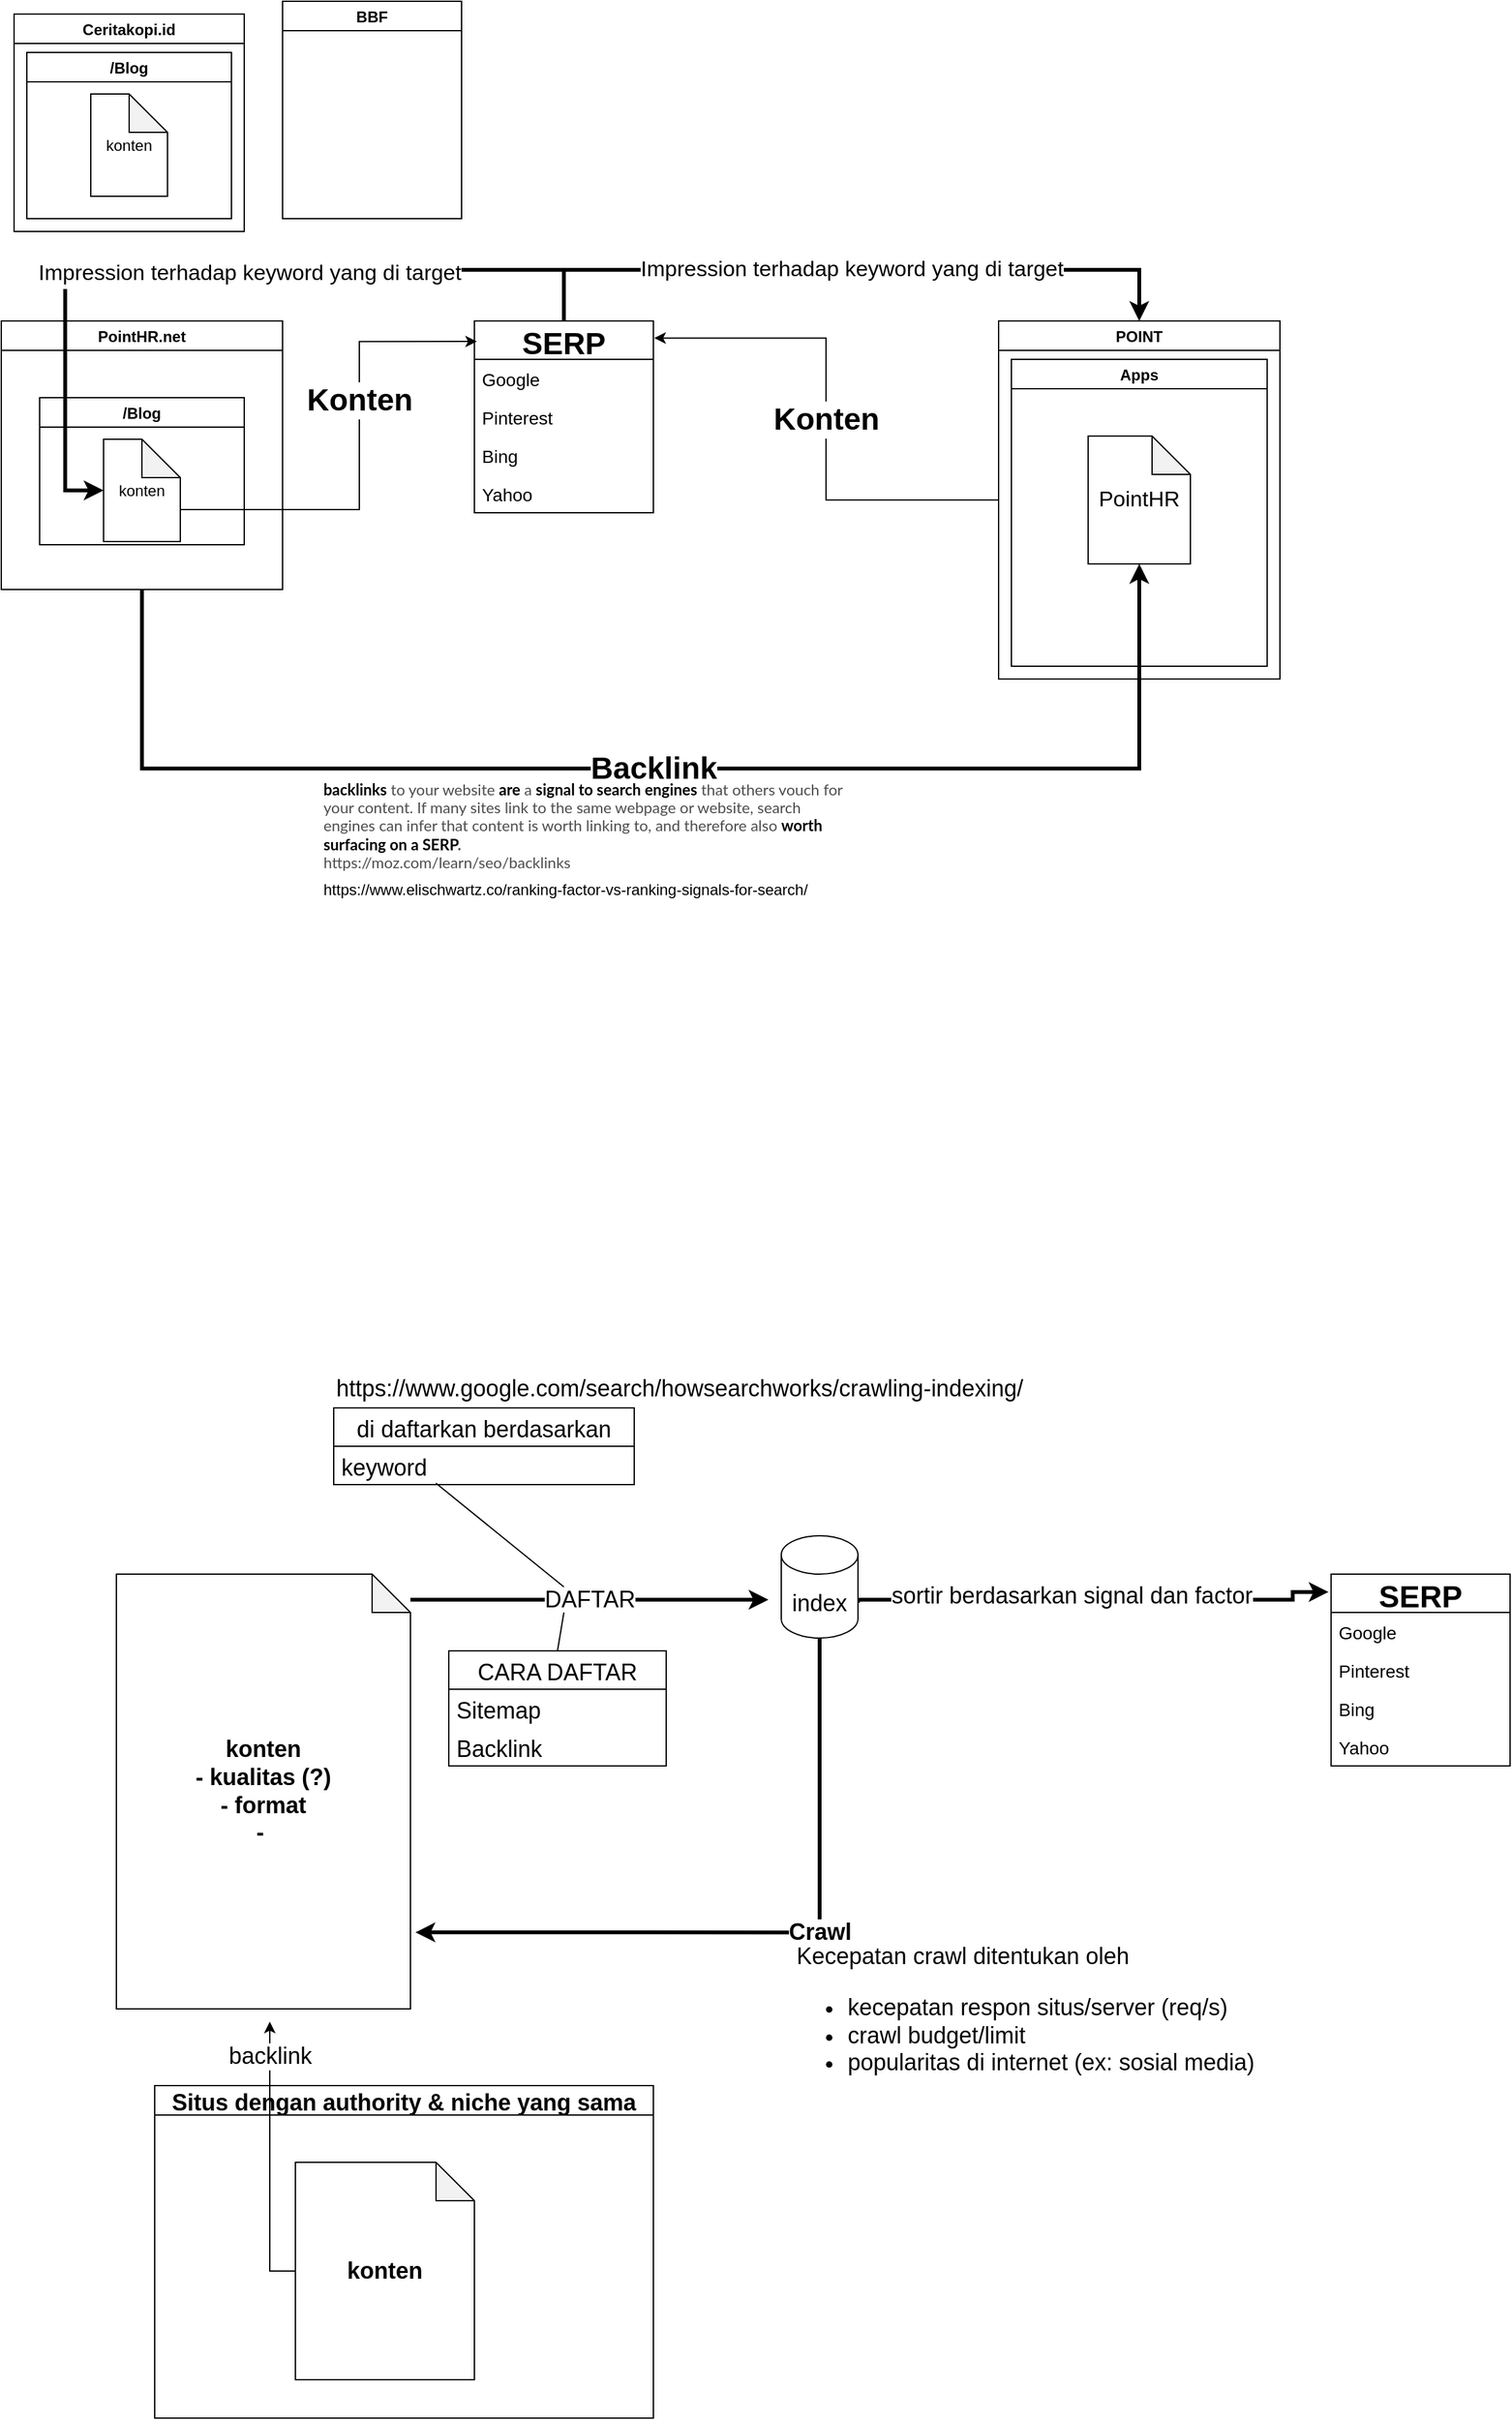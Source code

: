 <mxfile version="15.5.5" type="github">
  <diagram id="UpQXV0bkHhJ45pT5pMi0" name="Page-1">
    <mxGraphModel dx="2200" dy="2046" grid="1" gridSize="10" guides="1" tooltips="1" connect="1" arrows="1" fold="1" page="1" pageScale="1" pageWidth="1654" pageHeight="1169" math="0" shadow="0">
      <root>
        <mxCell id="0" />
        <mxCell id="1" parent="0" />
        <mxCell id="VMYl_dWGH_x-drsQ9dHv-32" value="&lt;font style=&quot;font-size: 24px&quot;&gt;&lt;b&gt;Backlink&lt;/b&gt;&lt;/font&gt;" style="edgeStyle=orthogonalEdgeStyle;rounded=0;orthogonalLoop=1;jettySize=auto;html=1;fontSize=17;entryX=0.5;entryY=1;entryDx=0;entryDy=0;entryPerimeter=0;strokeWidth=3;" parent="1" source="VMYl_dWGH_x-drsQ9dHv-3" target="VMYl_dWGH_x-drsQ9dHv-30" edge="1">
          <mxGeometry relative="1" as="geometry">
            <mxPoint x="1029" y="-460" as="targetPoint" />
            <Array as="points">
              <mxPoint x="420" y="-390" />
              <mxPoint x="1200" y="-390" />
            </Array>
          </mxGeometry>
        </mxCell>
        <mxCell id="VMYl_dWGH_x-drsQ9dHv-3" value="PointHR.net" style="swimlane;" parent="1" vertex="1">
          <mxGeometry x="310" y="-740" width="220" height="210" as="geometry">
            <mxRectangle x="60" y="230" width="80" height="23" as="alternateBounds" />
          </mxGeometry>
        </mxCell>
        <mxCell id="VMYl_dWGH_x-drsQ9dHv-5" value="/Blog" style="swimlane;" parent="VMYl_dWGH_x-drsQ9dHv-3" vertex="1">
          <mxGeometry x="30" y="60" width="160" height="115" as="geometry">
            <mxRectangle x="30" y="60" width="60" height="23" as="alternateBounds" />
          </mxGeometry>
        </mxCell>
        <mxCell id="VMYl_dWGH_x-drsQ9dHv-35" value="konten" style="shape=note;whiteSpace=wrap;html=1;backgroundOutline=1;darkOpacity=0.05;fontSize=12;fontColor=#000000;align=center;" parent="VMYl_dWGH_x-drsQ9dHv-5" vertex="1">
          <mxGeometry x="50" y="32.5" width="60" height="80" as="geometry" />
        </mxCell>
        <mxCell id="VMYl_dWGH_x-drsQ9dHv-21" value="&lt;font style=&quot;font-size: 17px&quot;&gt;Impression terhadap keyword yang di target&lt;/font&gt;" style="edgeStyle=orthogonalEdgeStyle;rounded=0;orthogonalLoop=1;jettySize=auto;html=1;entryX=0;entryY=0.5;entryDx=0;entryDy=0;entryPerimeter=0;fontSize=24;strokeWidth=3;" parent="1" source="VMYl_dWGH_x-drsQ9dHv-13" target="VMYl_dWGH_x-drsQ9dHv-35" edge="1">
          <mxGeometry x="-0.094" relative="1" as="geometry">
            <Array as="points">
              <mxPoint x="750" y="-780" />
              <mxPoint x="360" y="-780" />
              <mxPoint x="360" y="-607" />
            </Array>
            <mxPoint as="offset" />
          </mxGeometry>
        </mxCell>
        <mxCell id="VMYl_dWGH_x-drsQ9dHv-38" value="&lt;span style=&quot;font-size: 17px&quot;&gt;Impression terhadap keyword yang di target&lt;/span&gt;" style="edgeStyle=orthogonalEdgeStyle;rounded=0;orthogonalLoop=1;jettySize=auto;html=1;entryX=0.5;entryY=0;entryDx=0;entryDy=0;fontSize=12;fontColor=#000000;strokeWidth=3;" parent="1" source="VMYl_dWGH_x-drsQ9dHv-13" target="VMYl_dWGH_x-drsQ9dHv-27" edge="1">
          <mxGeometry relative="1" as="geometry">
            <Array as="points">
              <mxPoint x="750" y="-780" />
              <mxPoint x="1200" y="-780" />
            </Array>
          </mxGeometry>
        </mxCell>
        <mxCell id="VMYl_dWGH_x-drsQ9dHv-13" value="SERP" style="swimlane;fontStyle=1;childLayout=stackLayout;horizontal=1;startSize=30;horizontalStack=0;resizeParent=1;resizeParentMax=0;resizeLast=0;collapsible=1;marginBottom=0;fontSize=24;" parent="1" vertex="1">
          <mxGeometry x="680" y="-740" width="140" height="150" as="geometry">
            <mxRectangle x="430" y="230" width="100" height="30" as="alternateBounds" />
          </mxGeometry>
        </mxCell>
        <mxCell id="VMYl_dWGH_x-drsQ9dHv-14" value="Google" style="text;strokeColor=none;fillColor=none;align=left;verticalAlign=middle;spacingLeft=4;spacingRight=4;overflow=hidden;points=[[0,0.5],[1,0.5]];portConstraint=eastwest;rotatable=0;fontSize=14;" parent="VMYl_dWGH_x-drsQ9dHv-13" vertex="1">
          <mxGeometry y="30" width="140" height="30" as="geometry" />
        </mxCell>
        <mxCell id="VMYl_dWGH_x-drsQ9dHv-15" value="Pinterest" style="text;strokeColor=none;fillColor=none;align=left;verticalAlign=middle;spacingLeft=4;spacingRight=4;overflow=hidden;points=[[0,0.5],[1,0.5]];portConstraint=eastwest;rotatable=0;fontSize=14;" parent="VMYl_dWGH_x-drsQ9dHv-13" vertex="1">
          <mxGeometry y="60" width="140" height="30" as="geometry" />
        </mxCell>
        <mxCell id="VMYl_dWGH_x-drsQ9dHv-17" value="Bing" style="text;strokeColor=none;fillColor=none;align=left;verticalAlign=middle;spacingLeft=4;spacingRight=4;overflow=hidden;points=[[0,0.5],[1,0.5]];portConstraint=eastwest;rotatable=0;fontSize=14;" parent="VMYl_dWGH_x-drsQ9dHv-13" vertex="1">
          <mxGeometry y="90" width="140" height="30" as="geometry" />
        </mxCell>
        <mxCell id="VMYl_dWGH_x-drsQ9dHv-18" value="Yahoo" style="text;strokeColor=none;fillColor=none;align=left;verticalAlign=middle;spacingLeft=4;spacingRight=4;overflow=hidden;points=[[0,0.5],[1,0.5]];portConstraint=eastwest;rotatable=0;fontSize=14;" parent="VMYl_dWGH_x-drsQ9dHv-13" vertex="1">
          <mxGeometry y="120" width="140" height="30" as="geometry" />
        </mxCell>
        <mxCell id="VMYl_dWGH_x-drsQ9dHv-20" value="&lt;b&gt;Konten&lt;/b&gt;" style="edgeStyle=orthogonalEdgeStyle;rounded=0;orthogonalLoop=1;jettySize=auto;html=1;entryX=0.014;entryY=0.107;entryDx=0;entryDy=0;entryPerimeter=0;fontSize=24;exitX=0;exitY=0;exitDx=60;exitDy=55;exitPerimeter=0;" parent="1" source="VMYl_dWGH_x-drsQ9dHv-35" target="VMYl_dWGH_x-drsQ9dHv-13" edge="1">
          <mxGeometry x="0.242" relative="1" as="geometry">
            <Array as="points">
              <mxPoint x="590" y="-592" />
              <mxPoint x="590" y="-724" />
            </Array>
            <mxPoint as="offset" />
          </mxGeometry>
        </mxCell>
        <mxCell id="VMYl_dWGH_x-drsQ9dHv-36" value="&lt;b style=&quot;font-size: 24px&quot;&gt;Konten&lt;/b&gt;" style="edgeStyle=orthogonalEdgeStyle;rounded=0;orthogonalLoop=1;jettySize=auto;html=1;entryX=1.005;entryY=0.089;entryDx=0;entryDy=0;fontSize=12;fontColor=#000000;entryPerimeter=0;" parent="1" source="VMYl_dWGH_x-drsQ9dHv-27" target="VMYl_dWGH_x-drsQ9dHv-13" edge="1">
          <mxGeometry relative="1" as="geometry" />
        </mxCell>
        <mxCell id="VMYl_dWGH_x-drsQ9dHv-27" value="POINT" style="swimlane;" parent="1" vertex="1">
          <mxGeometry x="1090" y="-740" width="220" height="280" as="geometry">
            <mxRectangle x="650" y="230" width="80" height="23" as="alternateBounds" />
          </mxGeometry>
        </mxCell>
        <mxCell id="VMYl_dWGH_x-drsQ9dHv-29" value="Apps" style="swimlane;startSize=23;" parent="VMYl_dWGH_x-drsQ9dHv-27" vertex="1">
          <mxGeometry x="10" y="30" width="200" height="240" as="geometry" />
        </mxCell>
        <mxCell id="VMYl_dWGH_x-drsQ9dHv-30" value="PointHR" style="shape=note;whiteSpace=wrap;html=1;backgroundOutline=1;darkOpacity=0.05;fontSize=17;" parent="VMYl_dWGH_x-drsQ9dHv-29" vertex="1">
          <mxGeometry x="60" y="60" width="80" height="100" as="geometry" />
        </mxCell>
        <mxCell id="VMYl_dWGH_x-drsQ9dHv-33" value="&lt;span style=&quot;background-color: rgb(255 , 255 , 255)&quot;&gt;&lt;font face=&quot;lato, helvetica neue, helvetica, arial, sans-serif&quot;&gt;&lt;b&gt;backlinks&lt;/b&gt;&lt;font color=&quot;#4d4d4d&quot;&gt; to your website &lt;/font&gt;&lt;b&gt;are&lt;/b&gt;&lt;font color=&quot;#4d4d4d&quot;&gt; a &lt;/font&gt;&lt;b&gt;signal to search engines&lt;/b&gt;&lt;font color=&quot;#4d4d4d&quot;&gt; that others vouch for your content. If many sites link to the same webpage or website, search engines can infer that content is worth linking to, and therefore also &lt;/font&gt;&lt;b&gt;worth surfacing on a SERP&lt;/b&gt;&lt;b style=&quot;color: rgb(77 , 77 , 77)&quot;&gt;.&lt;/b&gt;&lt;font color=&quot;#4d4d4d&quot;&gt;&amp;nbsp;&lt;/font&gt;&lt;/font&gt;&lt;br&gt;&lt;font face=&quot;lato, helvetica neue, helvetica, arial, sans-serif&quot; style=&quot;color: rgb(77 , 77 , 77)&quot;&gt;https://moz.com/learn/seo/backlinks&lt;/font&gt;&lt;br&gt;&lt;/span&gt;" style="text;html=1;strokeColor=none;fillColor=none;align=left;verticalAlign=middle;whiteSpace=wrap;rounded=0;fontSize=12;" parent="1" vertex="1">
          <mxGeometry x="560" y="-380" width="410" height="70" as="geometry" />
        </mxCell>
        <mxCell id="VMYl_dWGH_x-drsQ9dHv-34" value="https://www.elischwartz.co/ranking-factor-vs-ranking-signals-for-search/" style="text;html=1;strokeColor=none;fillColor=none;align=left;verticalAlign=middle;whiteSpace=wrap;rounded=0;fontSize=12;fontColor=#000000;" parent="1" vertex="1">
          <mxGeometry x="560" y="-310" width="400" height="30" as="geometry" />
        </mxCell>
        <mxCell id="VMYl_dWGH_x-drsQ9dHv-39" value="Ceritakopi.id" style="swimlane;" parent="1" vertex="1">
          <mxGeometry x="320" y="-980" width="180" height="170" as="geometry">
            <mxRectangle x="330" y="-1030" width="80" height="23" as="alternateBounds" />
          </mxGeometry>
        </mxCell>
        <mxCell id="VMYl_dWGH_x-drsQ9dHv-40" value="/Blog" style="swimlane;" parent="VMYl_dWGH_x-drsQ9dHv-39" vertex="1">
          <mxGeometry x="10" y="30" width="160" height="130" as="geometry">
            <mxRectangle x="30" y="60" width="60" height="23" as="alternateBounds" />
          </mxGeometry>
        </mxCell>
        <mxCell id="VMYl_dWGH_x-drsQ9dHv-41" value="konten" style="shape=note;whiteSpace=wrap;html=1;backgroundOutline=1;darkOpacity=0.05;fontSize=12;fontColor=#000000;align=center;" parent="VMYl_dWGH_x-drsQ9dHv-40" vertex="1">
          <mxGeometry x="50" y="32.5" width="60" height="80" as="geometry" />
        </mxCell>
        <mxCell id="VMYl_dWGH_x-drsQ9dHv-42" value="BBF" style="swimlane;" parent="1" vertex="1">
          <mxGeometry x="530" y="-990" width="140" height="170" as="geometry">
            <mxRectangle x="520" y="-1030" width="80" height="23" as="alternateBounds" />
          </mxGeometry>
        </mxCell>
        <mxCell id="VMYl_dWGH_x-drsQ9dHv-53" value="DAFTAR" style="edgeStyle=orthogonalEdgeStyle;rounded=0;orthogonalLoop=1;jettySize=auto;html=1;fontSize=18;fontColor=#000000;strokeWidth=3;" parent="1" source="VMYl_dWGH_x-drsQ9dHv-46" edge="1">
          <mxGeometry relative="1" as="geometry">
            <mxPoint x="910" y="260" as="targetPoint" />
            <Array as="points">
              <mxPoint x="690" y="260" />
              <mxPoint x="690" y="260" />
            </Array>
          </mxGeometry>
        </mxCell>
        <mxCell id="VMYl_dWGH_x-drsQ9dHv-46" value="konten&lt;br&gt;- kualitas (?)&lt;br&gt;- format&lt;br&gt;-&amp;nbsp;" style="shape=note;whiteSpace=wrap;html=1;backgroundOutline=1;darkOpacity=0.05;fontSize=18;fontColor=#000000;align=center;fontStyle=1" parent="1" vertex="1">
          <mxGeometry x="400" y="240" width="230" height="340" as="geometry" />
        </mxCell>
        <mxCell id="VMYl_dWGH_x-drsQ9dHv-70" value="&lt;b&gt;Crawl&lt;/b&gt;" style="edgeStyle=orthogonalEdgeStyle;rounded=0;orthogonalLoop=1;jettySize=auto;html=1;entryX=1.017;entryY=0.824;entryDx=0;entryDy=0;entryPerimeter=0;fontSize=18;fontColor=#000000;strokeWidth=3;spacing=2;exitX=0.5;exitY=1;exitDx=0;exitDy=0;exitPerimeter=0;" parent="1" source="VMYl_dWGH_x-drsQ9dHv-74" target="VMYl_dWGH_x-drsQ9dHv-46" edge="1">
          <mxGeometry x="-0.158" relative="1" as="geometry">
            <Array as="points">
              <mxPoint x="950" y="520" />
            </Array>
            <mxPoint as="offset" />
          </mxGeometry>
        </mxCell>
        <mxCell id="VMYl_dWGH_x-drsQ9dHv-48" value="SERP" style="swimlane;fontStyle=1;childLayout=stackLayout;horizontal=1;startSize=30;horizontalStack=0;resizeParent=1;resizeParentMax=0;resizeLast=0;collapsible=1;marginBottom=0;fontSize=24;" parent="1" vertex="1">
          <mxGeometry x="1350" y="240" width="140" height="150" as="geometry">
            <mxRectangle x="430" y="230" width="100" height="30" as="alternateBounds" />
          </mxGeometry>
        </mxCell>
        <mxCell id="VMYl_dWGH_x-drsQ9dHv-49" value="Google" style="text;strokeColor=none;fillColor=none;align=left;verticalAlign=middle;spacingLeft=4;spacingRight=4;overflow=hidden;points=[[0,0.5],[1,0.5]];portConstraint=eastwest;rotatable=0;fontSize=14;" parent="VMYl_dWGH_x-drsQ9dHv-48" vertex="1">
          <mxGeometry y="30" width="140" height="30" as="geometry" />
        </mxCell>
        <mxCell id="VMYl_dWGH_x-drsQ9dHv-50" value="Pinterest" style="text;strokeColor=none;fillColor=none;align=left;verticalAlign=middle;spacingLeft=4;spacingRight=4;overflow=hidden;points=[[0,0.5],[1,0.5]];portConstraint=eastwest;rotatable=0;fontSize=14;" parent="VMYl_dWGH_x-drsQ9dHv-48" vertex="1">
          <mxGeometry y="60" width="140" height="30" as="geometry" />
        </mxCell>
        <mxCell id="VMYl_dWGH_x-drsQ9dHv-51" value="Bing" style="text;strokeColor=none;fillColor=none;align=left;verticalAlign=middle;spacingLeft=4;spacingRight=4;overflow=hidden;points=[[0,0.5],[1,0.5]];portConstraint=eastwest;rotatable=0;fontSize=14;" parent="VMYl_dWGH_x-drsQ9dHv-48" vertex="1">
          <mxGeometry y="90" width="140" height="30" as="geometry" />
        </mxCell>
        <mxCell id="VMYl_dWGH_x-drsQ9dHv-52" value="Yahoo" style="text;strokeColor=none;fillColor=none;align=left;verticalAlign=middle;spacingLeft=4;spacingRight=4;overflow=hidden;points=[[0,0.5],[1,0.5]];portConstraint=eastwest;rotatable=0;fontSize=14;" parent="VMYl_dWGH_x-drsQ9dHv-48" vertex="1">
          <mxGeometry y="120" width="140" height="30" as="geometry" />
        </mxCell>
        <mxCell id="VMYl_dWGH_x-drsQ9dHv-54" value="CARA DAFTAR" style="swimlane;fontStyle=0;childLayout=stackLayout;horizontal=1;startSize=30;horizontalStack=0;resizeParent=1;resizeParentMax=0;resizeLast=0;collapsible=1;marginBottom=0;fontSize=18;fontColor=#000000;align=center;" parent="1" vertex="1">
          <mxGeometry x="660" y="300" width="170" height="90" as="geometry" />
        </mxCell>
        <mxCell id="VMYl_dWGH_x-drsQ9dHv-55" value="Sitemap" style="text;strokeColor=none;fillColor=none;align=left;verticalAlign=middle;spacingLeft=4;spacingRight=4;overflow=hidden;points=[[0,0.5],[1,0.5]];portConstraint=eastwest;rotatable=0;fontSize=18;fontColor=#000000;" parent="VMYl_dWGH_x-drsQ9dHv-54" vertex="1">
          <mxGeometry y="30" width="170" height="30" as="geometry" />
        </mxCell>
        <mxCell id="VMYl_dWGH_x-drsQ9dHv-56" value="Backlink" style="text;strokeColor=none;fillColor=none;align=left;verticalAlign=middle;spacingLeft=4;spacingRight=4;overflow=hidden;points=[[0,0.5],[1,0.5]];portConstraint=eastwest;rotatable=0;fontSize=18;fontColor=#000000;" parent="VMYl_dWGH_x-drsQ9dHv-54" vertex="1">
          <mxGeometry y="60" width="170" height="30" as="geometry" />
        </mxCell>
        <mxCell id="VMYl_dWGH_x-drsQ9dHv-59" value="" style="endArrow=none;html=1;rounded=0;fontSize=18;fontColor=#000000;strokeWidth=1;exitX=0.5;exitY=0;exitDx=0;exitDy=0;" parent="1" source="VMYl_dWGH_x-drsQ9dHv-54" edge="1">
          <mxGeometry width="50" height="50" relative="1" as="geometry">
            <mxPoint x="790" y="430" as="sourcePoint" />
            <mxPoint x="750" y="270" as="targetPoint" />
          </mxGeometry>
        </mxCell>
        <mxCell id="VMYl_dWGH_x-drsQ9dHv-61" value="Situs dengan authority &amp; niche yang sama" style="swimlane;fontSize=18;fontColor=#000000;align=center;" parent="1" vertex="1">
          <mxGeometry x="430" y="640" width="390" height="260" as="geometry" />
        </mxCell>
        <mxCell id="VMYl_dWGH_x-drsQ9dHv-60" value="konten" style="shape=note;whiteSpace=wrap;html=1;backgroundOutline=1;darkOpacity=0.05;fontSize=18;fontColor=#000000;align=center;fontStyle=1" parent="VMYl_dWGH_x-drsQ9dHv-61" vertex="1">
          <mxGeometry x="110" y="60" width="140" height="170" as="geometry" />
        </mxCell>
        <mxCell id="VMYl_dWGH_x-drsQ9dHv-63" value="backlink" style="edgeStyle=orthogonalEdgeStyle;rounded=0;orthogonalLoop=1;jettySize=auto;html=1;fontSize=18;fontColor=#000000;strokeWidth=1;" parent="1" source="VMYl_dWGH_x-drsQ9dHv-60" edge="1">
          <mxGeometry x="0.755" relative="1" as="geometry">
            <mxPoint x="520" y="590" as="targetPoint" />
            <mxPoint as="offset" />
          </mxGeometry>
        </mxCell>
        <mxCell id="VMYl_dWGH_x-drsQ9dHv-64" value="di daftarkan berdasarkan" style="swimlane;fontStyle=0;childLayout=stackLayout;horizontal=1;startSize=30;horizontalStack=0;resizeParent=1;resizeParentMax=0;resizeLast=0;collapsible=1;marginBottom=0;fontSize=18;fontColor=#000000;align=center;" parent="1" vertex="1">
          <mxGeometry x="570" y="110" width="235" height="60" as="geometry" />
        </mxCell>
        <mxCell id="VMYl_dWGH_x-drsQ9dHv-65" value="keyword" style="text;strokeColor=none;fillColor=none;align=left;verticalAlign=middle;spacingLeft=4;spacingRight=4;overflow=hidden;points=[[0,0.5],[1,0.5]];portConstraint=eastwest;rotatable=0;fontSize=18;fontColor=#000000;" parent="VMYl_dWGH_x-drsQ9dHv-64" vertex="1">
          <mxGeometry y="30" width="235" height="30" as="geometry" />
        </mxCell>
        <mxCell id="VMYl_dWGH_x-drsQ9dHv-68" value="" style="endArrow=none;html=1;rounded=0;fontSize=18;fontColor=#000000;strokeWidth=1;entryX=0.34;entryY=0.962;entryDx=0;entryDy=0;entryPerimeter=0;" parent="1" target="VMYl_dWGH_x-drsQ9dHv-65" edge="1">
          <mxGeometry width="50" height="50" relative="1" as="geometry">
            <mxPoint x="750" y="250" as="sourcePoint" />
            <mxPoint x="681.86" y="200.96" as="targetPoint" />
          </mxGeometry>
        </mxCell>
        <mxCell id="VMYl_dWGH_x-drsQ9dHv-69" value="https://www.google.com/search/howsearchworks/crawling-indexing/" style="text;html=1;strokeColor=none;fillColor=none;align=left;verticalAlign=middle;whiteSpace=wrap;rounded=0;fontSize=18;fontColor=#000000;" parent="1" vertex="1">
          <mxGeometry x="570" y="80" width="550" height="30" as="geometry" />
        </mxCell>
        <mxCell id="VMYl_dWGH_x-drsQ9dHv-71" value="Kecepatan crawl ditentukan oleh&lt;br&gt;&lt;ul&gt;&lt;li&gt;kecepatan respon situs/server (req/s)&lt;/li&gt;&lt;li&gt;crawl budget/limit&lt;/li&gt;&lt;li&gt;popularitas di internet (ex: sosial media)&lt;/li&gt;&lt;/ul&gt;" style="text;html=1;strokeColor=none;fillColor=none;align=left;verticalAlign=middle;whiteSpace=wrap;rounded=0;fontSize=18;fontColor=#000000;" parent="1" vertex="1">
          <mxGeometry x="930" y="530" width="390" height="120" as="geometry" />
        </mxCell>
        <mxCell id="VMYl_dWGH_x-drsQ9dHv-73" value="sortir berdasarkan signal dan factor" style="edgeStyle=orthogonalEdgeStyle;rounded=0;orthogonalLoop=1;jettySize=auto;html=1;fontSize=18;fontColor=#000000;strokeWidth=3;exitX=1;exitY=0;exitDx=0;exitDy=52.5;exitPerimeter=0;entryX=-0.014;entryY=0.093;entryDx=0;entryDy=0;entryPerimeter=0;" parent="1" source="VMYl_dWGH_x-drsQ9dHv-74" target="VMYl_dWGH_x-drsQ9dHv-48" edge="1">
          <mxGeometry x="-0.106" y="3" relative="1" as="geometry">
            <mxPoint x="1290" y="190" as="targetPoint" />
            <mxPoint x="1080" y="260" as="sourcePoint" />
            <Array as="points">
              <mxPoint x="980" y="260" />
              <mxPoint x="1320" y="260" />
              <mxPoint x="1320" y="254" />
            </Array>
            <mxPoint x="1" as="offset" />
          </mxGeometry>
        </mxCell>
        <mxCell id="VMYl_dWGH_x-drsQ9dHv-74" value="index" style="shape=cylinder3;whiteSpace=wrap;html=1;boundedLbl=1;backgroundOutline=1;size=15;fontSize=18;fontColor=#000000;align=center;" parent="1" vertex="1">
          <mxGeometry x="920" y="210" width="60" height="80" as="geometry" />
        </mxCell>
      </root>
    </mxGraphModel>
  </diagram>
</mxfile>
